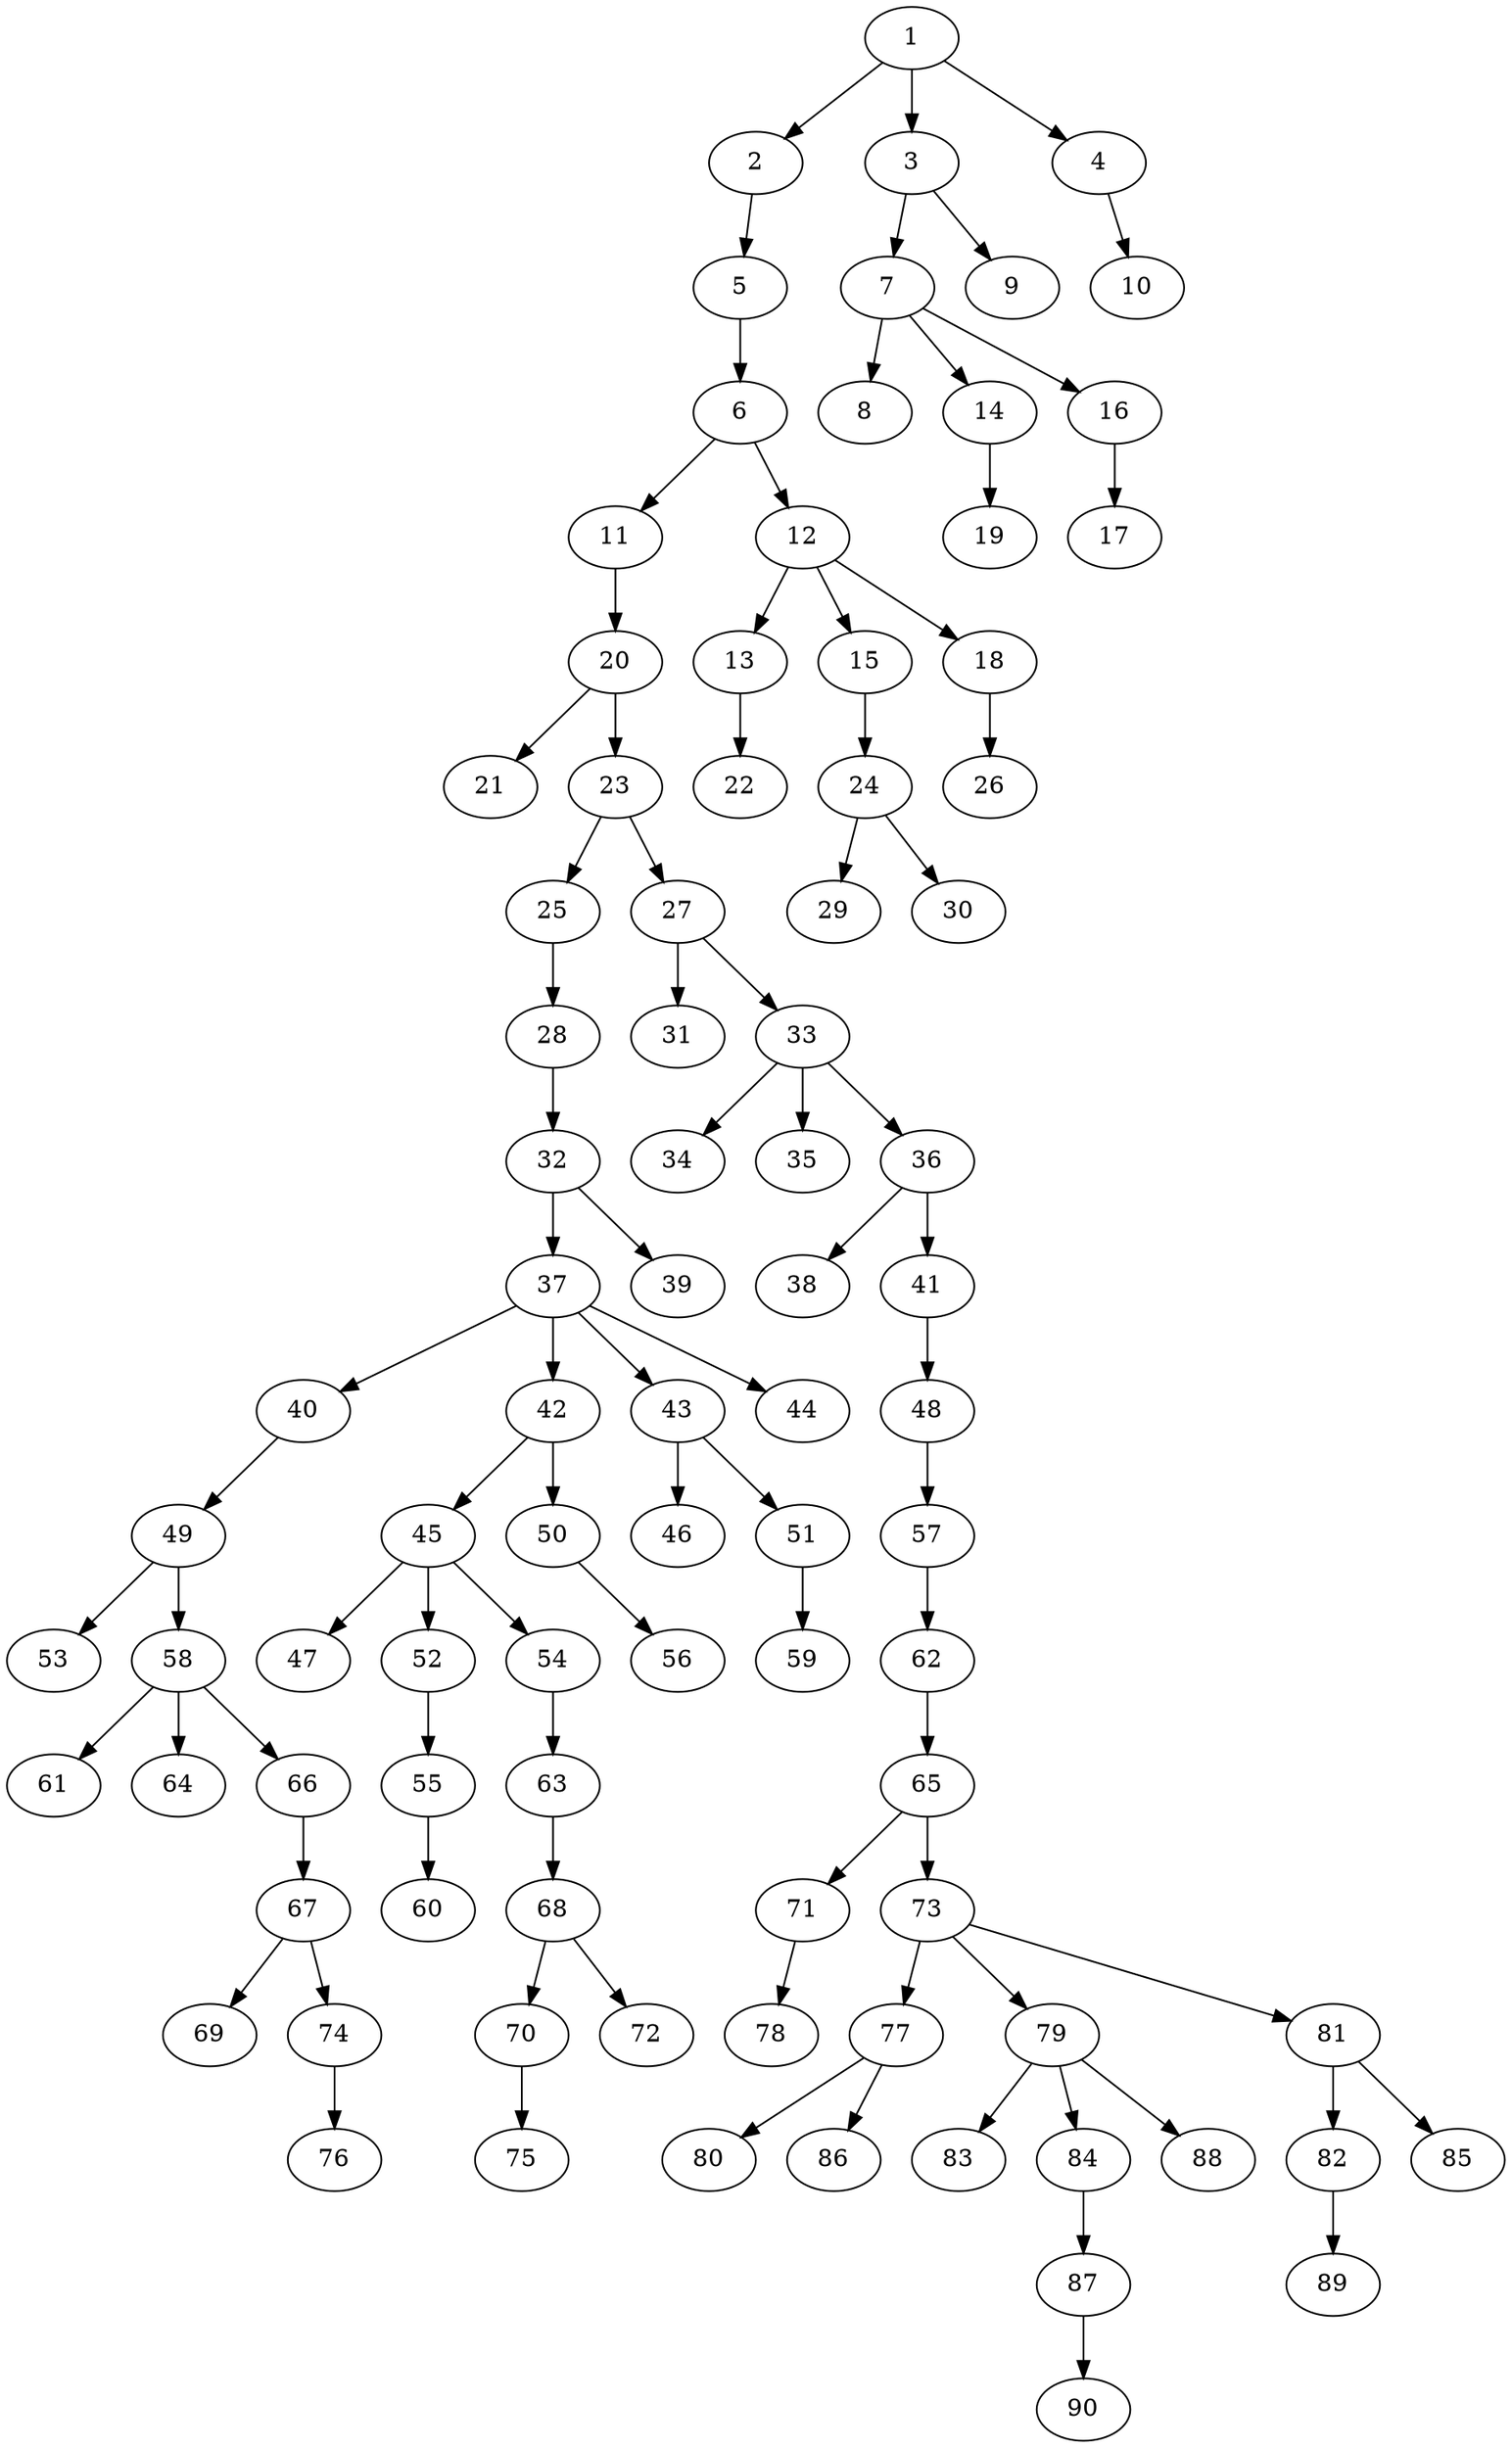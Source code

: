 // DAG automatically generated by daggen at Wed Apr 12 12:21:18 2017
// ./daggen --dot -n 90 --jump=5 --fat=0.2 --regularity=0.4 --density=0.4 
digraph G {
  1 [size="368293445632", alpha="0.06"]
  1 -> 2 [size ="411041792"]
  1 -> 3 [size ="411041792"]
  1 -> 4 [size ="411041792"]
  2 [size="20949753407", alpha="0.12"]
  2 -> 5 [size ="33554432"]
  3 [size="2381376378", alpha="0.16"]
  3 -> 7 [size ="75497472"]
  3 -> 9 [size ="75497472"]
  4 [size="17404544654", alpha="0.07"]
  4 -> 10 [size ="75497472"]
  5 [size="134217728000", alpha="0.02"]
  5 -> 6 [size ="209715200"]
  6 [size="623632750228", alpha="0.17"]
  6 -> 11 [size ="411041792"]
  6 -> 12 [size ="411041792"]
  7 [size="231928233984", alpha="0.02"]
  7 -> 8 [size ="301989888"]
  7 -> 14 [size ="301989888"]
  7 -> 16 [size ="301989888"]
  8 [size="782757789696", alpha="0.08"]
  9 [size="782757789696", alpha="0.16"]
  10 [size="167775959630", alpha="0.15"]
  11 [size="368293445632", alpha="0.14"]
  11 -> 20 [size ="411041792"]
  12 [size="12352977750", alpha="0.08"]
  12 -> 13 [size ="838860800"]
  12 -> 15 [size ="838860800"]
  12 -> 18 [size ="838860800"]
  13 [size="68719476736", alpha="0.18"]
  13 -> 22 [size ="134217728"]
  14 [size="231928233984", alpha="0.01"]
  14 -> 19 [size ="301989888"]
  15 [size="11270502809", alpha="0.03"]
  15 -> 24 [size ="209715200"]
  16 [size="28991029248", alpha="0.00"]
  16 -> 17 [size ="75497472"]
  17 [size="17987664653", alpha="0.10"]
  18 [size="134217728000", alpha="0.19"]
  18 -> 26 [size ="209715200"]
  19 [size="28991029248", alpha="0.02"]
  20 [size="881945082042", alpha="0.02"]
  20 -> 21 [size ="679477248"]
  20 -> 23 [size ="679477248"]
  21 [size="1692439051", alpha="0.18"]
  22 [size="10599320459", alpha="0.15"]
  23 [size="142432782557", alpha="0.15"]
  23 -> 25 [size ="411041792"]
  23 -> 27 [size ="411041792"]
  24 [size="23468181195", alpha="0.16"]
  24 -> 29 [size ="679477248"]
  24 -> 30 [size ="679477248"]
  25 [size="22292992180", alpha="0.02"]
  25 -> 28 [size ="536870912"]
  26 [size="25410494233", alpha="0.20"]
  27 [size="6333068498", alpha="0.02"]
  27 -> 31 [size ="134217728"]
  27 -> 33 [size ="134217728"]
  28 [size="8892368014", alpha="0.16"]
  28 -> 32 [size ="209715200"]
  29 [size="217039163582", alpha="0.01"]
  30 [size="1073741824000", alpha="0.11"]
  31 [size="549755813888", alpha="0.12"]
  32 [size="1865662642", alpha="0.19"]
  32 -> 37 [size ="134217728"]
  32 -> 39 [size ="134217728"]
  33 [size="643184351004", alpha="0.11"]
  33 -> 34 [size ="536870912"]
  33 -> 35 [size ="536870912"]
  33 -> 36 [size ="536870912"]
  34 [size="28991029248", alpha="0.09"]
  35 [size="30465017257", alpha="0.04"]
  36 [size="172387198392", alpha="0.18"]
  36 -> 38 [size ="134217728"]
  36 -> 41 [size ="134217728"]
  37 [size="35464822899", alpha="0.00"]
  37 -> 40 [size ="33554432"]
  37 -> 42 [size ="33554432"]
  37 -> 43 [size ="33554432"]
  37 -> 44 [size ="33554432"]
  38 [size="134217728000", alpha="0.02"]
  39 [size="17891735276", alpha="0.15"]
  40 [size="8589934592", alpha="0.14"]
  40 -> 49 [size ="33554432"]
  41 [size="26443047446", alpha="0.19"]
  41 -> 48 [size ="536870912"]
  42 [size="36164789931", alpha="0.12"]
  42 -> 45 [size ="679477248"]
  42 -> 50 [size ="679477248"]
  43 [size="2724028731", alpha="0.15"]
  43 -> 46 [size ="301989888"]
  43 -> 51 [size ="301989888"]
  44 [size="37024517980", alpha="0.17"]
  45 [size="231928233984", alpha="0.18"]
  45 -> 47 [size ="301989888"]
  45 -> 52 [size ="301989888"]
  45 -> 54 [size ="301989888"]
  46 [size="4654193164", alpha="0.17"]
  47 [size="134217728000", alpha="0.08"]
  48 [size="549755813888", alpha="0.11"]
  48 -> 57 [size ="536870912"]
  49 [size="8589934592", alpha="0.17"]
  49 -> 53 [size ="33554432"]
  49 -> 58 [size ="33554432"]
  50 [size="4466524646", alpha="0.14"]
  50 -> 56 [size ="75497472"]
  51 [size="499430092059", alpha="0.15"]
  51 -> 59 [size ="838860800"]
  52 [size="8589934592", alpha="0.13"]
  52 -> 55 [size ="33554432"]
  53 [size="368293445632", alpha="0.19"]
  54 [size="28196004053", alpha="0.08"]
  54 -> 63 [size ="33554432"]
  55 [size="91658036508", alpha="0.00"]
  55 -> 60 [size ="134217728"]
  56 [size="638500131860", alpha="0.14"]
  57 [size="134217728000", alpha="0.11"]
  57 -> 62 [size ="209715200"]
  58 [size="52182935925", alpha="0.17"]
  58 -> 61 [size ="838860800"]
  58 -> 64 [size ="838860800"]
  58 -> 66 [size ="838860800"]
  59 [size="5903875114", alpha="0.06"]
  60 [size="311533274156", alpha="0.06"]
  61 [size="621461513235", alpha="0.16"]
  62 [size="46430722882", alpha="0.05"]
  62 -> 65 [size ="33554432"]
  63 [size="13129437285", alpha="0.00"]
  63 -> 68 [size ="209715200"]
  64 [size="1073741824000", alpha="0.05"]
  65 [size="782757789696", alpha="0.15"]
  65 -> 71 [size ="679477248"]
  65 -> 73 [size ="679477248"]
  66 [size="776947753", alpha="0.08"]
  66 -> 67 [size ="75497472"]
  67 [size="10773907512", alpha="0.07"]
  67 -> 69 [size ="536870912"]
  67 -> 74 [size ="536870912"]
  68 [size="231928233984", alpha="0.05"]
  68 -> 70 [size ="301989888"]
  68 -> 72 [size ="301989888"]
  69 [size="97950166134", alpha="0.03"]
  70 [size="13120346109", alpha="0.04"]
  70 -> 75 [size ="679477248"]
  71 [size="28991029248", alpha="0.02"]
  71 -> 78 [size ="75497472"]
  72 [size="11863194461", alpha="0.05"]
  73 [size="12601918412", alpha="0.05"]
  73 -> 77 [size ="33554432"]
  73 -> 79 [size ="33554432"]
  73 -> 81 [size ="33554432"]
  74 [size="28991029248", alpha="0.18"]
  74 -> 76 [size ="75497472"]
  75 [size="19476693461", alpha="0.05"]
  76 [size="8589934592", alpha="0.03"]
  77 [size="549755813888", alpha="0.12"]
  77 -> 80 [size ="536870912"]
  77 -> 86 [size ="536870912"]
  78 [size="660399651652", alpha="0.18"]
  79 [size="12950688709", alpha="0.16"]
  79 -> 83 [size ="209715200"]
  79 -> 84 [size ="209715200"]
  79 -> 88 [size ="209715200"]
  80 [size="18898390847", alpha="0.18"]
  81 [size="2610944518", alpha="0.14"]
  81 -> 82 [size ="301989888"]
  81 -> 85 [size ="301989888"]
  82 [size="565121966456", alpha="0.07"]
  82 -> 89 [size ="411041792"]
  83 [size="28991029248", alpha="0.04"]
  84 [size="7548121032", alpha="0.10"]
  84 -> 87 [size ="536870912"]
  85 [size="476995009389", alpha="0.07"]
  86 [size="12005535152", alpha="0.14"]
  87 [size="432941294300", alpha="0.13"]
  87 -> 90 [size ="679477248"]
  88 [size="368293445632", alpha="0.03"]
  89 [size="20083791228", alpha="0.03"]
  90 [size="266200510572", alpha="0.15"]
}
